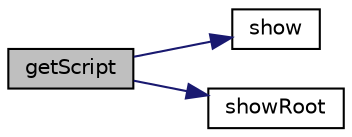 digraph "getScript"
{
 // INTERACTIVE_SVG=YES
  edge [fontname="Helvetica",fontsize="10",labelfontname="Helvetica",labelfontsize="10"];
  node [fontname="Helvetica",fontsize="10",shape=record];
  rankdir="LR";
  Node1 [label="getScript",height=0.2,width=0.4,color="black", fillcolor="grey75", style="filled", fontcolor="black"];
  Node1 -> Node2 [color="midnightblue",fontsize="10",style="solid",fontname="Helvetica"];
  Node2 [label="show",height=0.2,width=0.4,color="black", fillcolor="white", style="filled",URL="$svgpan_8js.html#aa8d9f2083cafa2af98efafed94901079",tooltip="Show the graph in the middle of the view, scaled to fit. "];
  Node1 -> Node3 [color="midnightblue",fontsize="10",style="solid",fontname="Helvetica"];
  Node3 [label="showRoot",height=0.2,width=0.4,color="black", fillcolor="white", style="filled",URL="$navtree_8js.html#af98a8e3534da945399ea20870c0f3e92"];
}
